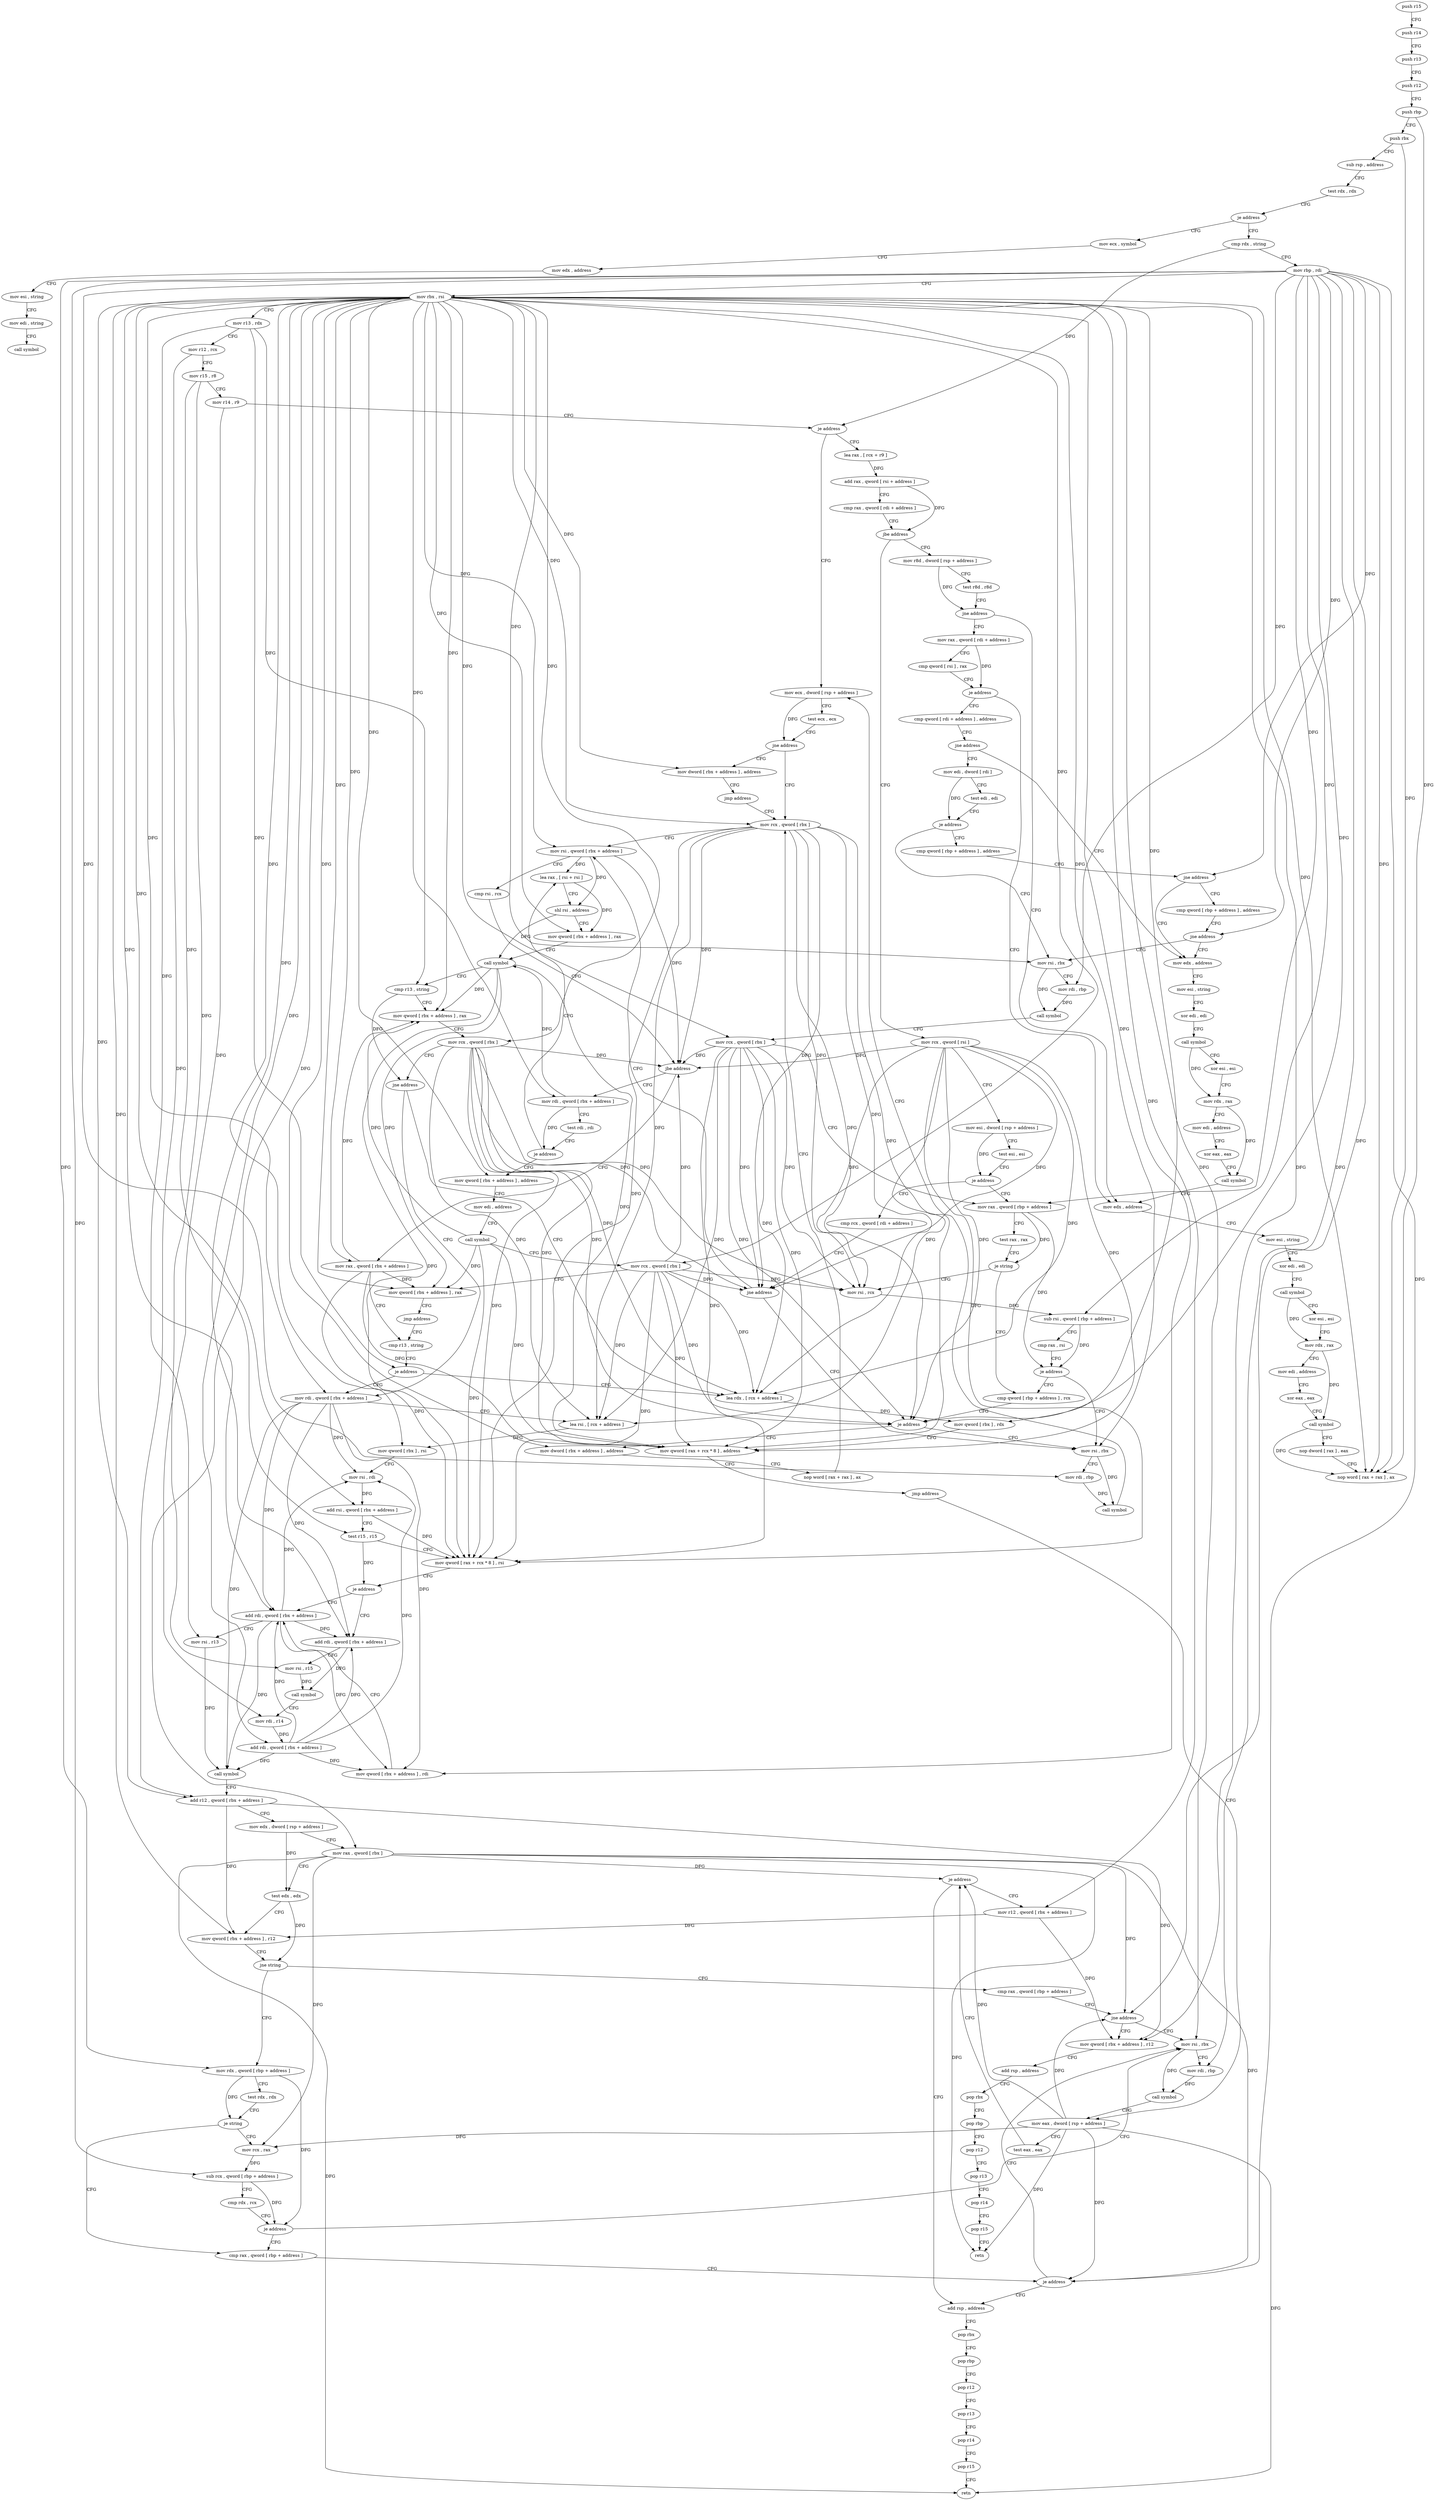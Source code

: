 digraph "func" {
"4258448" [label = "push r15" ]
"4258450" [label = "push r14" ]
"4258452" [label = "push r13" ]
"4258454" [label = "push r12" ]
"4258456" [label = "push rbp" ]
"4258457" [label = "push rbx" ]
"4258458" [label = "sub rsp , address" ]
"4258462" [label = "test rdx , rdx" ]
"4258465" [label = "je address" ]
"4259030" [label = "mov ecx , symbol" ]
"4258471" [label = "cmp rdx , string" ]
"4259035" [label = "mov edx , address" ]
"4259040" [label = "mov esi , string" ]
"4259045" [label = "mov edi , string" ]
"4259050" [label = "call symbol" ]
"4258478" [label = "mov rbp , rdi" ]
"4258481" [label = "mov rbx , rsi" ]
"4258484" [label = "mov r13 , rdx" ]
"4258487" [label = "mov r12 , rcx" ]
"4258490" [label = "mov r15 , r8" ]
"4258493" [label = "mov r14 , r9" ]
"4258496" [label = "je address" ]
"4258852" [label = "mov ecx , dword [ rsp + address ]" ]
"4258502" [label = "lea rax , [ rcx + r9 ]" ]
"4258856" [label = "test ecx , ecx" ]
"4258858" [label = "jne address" ]
"4258648" [label = "mov rcx , qword [ rbx ]" ]
"4258864" [label = "mov dword [ rbx + address ] , address" ]
"4258506" [label = "add rax , qword [ rsi + address ]" ]
"4258510" [label = "cmp rax , qword [ rdi + address ]" ]
"4258514" [label = "jbe address" ]
"4258816" [label = "mov rcx , qword [ rsi ]" ]
"4258520" [label = "mov r8d , dword [ rsp + address ]" ]
"4258651" [label = "mov rsi , qword [ rbx + address ]" ]
"4258871" [label = "jmp address" ]
"4258819" [label = "mov esi , dword [ rsp + address ]" ]
"4258823" [label = "test esi , esi" ]
"4258825" [label = "je address" ]
"4258600" [label = "mov rax , qword [ rbp + address ]" ]
"4258831" [label = "cmp rcx , qword [ rdi + address ]" ]
"4258525" [label = "test r8d , r8d" ]
"4258528" [label = "jne address" ]
"4259089" [label = "mov edx , address" ]
"4258534" [label = "mov rax , qword [ rdi + address ]" ]
"4258880" [label = "mov rdi , qword [ rbx + address ]" ]
"4258884" [label = "test rdi , rdi" ]
"4258887" [label = "je address" ]
"4259000" [label = "mov qword [ rbx + address ] , address" ]
"4258889" [label = "lea rax , [ rsi + rsi ]" ]
"4258664" [label = "mov rax , qword [ rbx + address ]" ]
"4258668" [label = "cmp r13 , string" ]
"4258604" [label = "test rax , rax" ]
"4258607" [label = "je string" ]
"4258625" [label = "cmp qword [ rbp + address ] , rcx" ]
"4258609" [label = "mov rsi , rcx" ]
"4258835" [label = "jne address" ]
"4258841" [label = "mov rsi , rbx" ]
"4259094" [label = "mov esi , string" ]
"4259099" [label = "xor edi , edi" ]
"4259101" [label = "call symbol" ]
"4259106" [label = "xor esi , esi" ]
"4259108" [label = "mov rdx , rax" ]
"4259111" [label = "mov edi , address" ]
"4259116" [label = "xor eax , eax" ]
"4259118" [label = "call symbol" ]
"4259123" [label = "nop dword [ rax ] , eax" ]
"4259126" [label = "nop word [ rax + rax ] , ax" ]
"4258538" [label = "cmp qword [ rsi ] , rax" ]
"4258541" [label = "je address" ]
"4258547" [label = "cmp qword [ rdi + address ] , address" ]
"4259008" [label = "mov edi , address" ]
"4259013" [label = "call symbol" ]
"4259018" [label = "mov rcx , qword [ rbx ]" ]
"4259021" [label = "mov qword [ rbx + address ] , rax" ]
"4259025" [label = "jmp address" ]
"4258893" [label = "shl rsi , address" ]
"4258897" [label = "mov qword [ rbx + address ] , rax" ]
"4258901" [label = "call symbol" ]
"4258906" [label = "cmp r13 , string" ]
"4258913" [label = "mov qword [ rbx + address ] , rax" ]
"4258917" [label = "mov rcx , qword [ rbx ]" ]
"4258920" [label = "jne address" ]
"4258681" [label = "mov rdi , qword [ rbx + address ]" ]
"4258926" [label = "lea rdx , [ rcx + address ]" ]
"4258930" [label = "mov qword [ rbx ] , rdx" ]
"4258933" [label = "mov qword [ rax + rcx * 8 ] , address" ]
"4258941" [label = "jmp address" ]
"4258961" [label = "mov eax , dword [ rsp + address ]" ]
"4258685" [label = "lea rsi , [ rcx + address ]" ]
"4258689" [label = "mov qword [ rbx ] , rsi" ]
"4258692" [label = "mov rsi , rdi" ]
"4258695" [label = "add rsi , qword [ rbx + address ]" ]
"4258699" [label = "test r15 , r15" ]
"4258702" [label = "mov qword [ rax + rcx * 8 ] , rsi" ]
"4258706" [label = "je address" ]
"4258731" [label = "add rdi , qword [ rbx + address ]" ]
"4258708" [label = "add rdi , qword [ rbx + address ]" ]
"4258629" [label = "je address" ]
"4258635" [label = "mov dword [ rbx + address ] , address" ]
"4258612" [label = "sub rsi , qword [ rbp + address ]" ]
"4258616" [label = "cmp rax , rsi" ]
"4258619" [label = "je address" ]
"4258655" [label = "cmp rsi , rcx" ]
"4258658" [label = "jbe address" ]
"4258844" [label = "mov rdi , rbp" ]
"4258847" [label = "call symbol" ]
"4258552" [label = "jne address" ]
"4259055" [label = "mov edx , address" ]
"4258558" [label = "mov edi , dword [ rdi ]" ]
"4258675" [label = "je address" ]
"4258965" [label = "test eax , eax" ]
"4258967" [label = "je address" ]
"4258801" [label = "add rsp , address" ]
"4258973" [label = "mov r12 , qword [ rbx + address ]" ]
"4258735" [label = "mov rsi , r13" ]
"4258738" [label = "call symbol" ]
"4258743" [label = "add r12 , qword [ rbx + address ]" ]
"4258747" [label = "mov edx , dword [ rsp + address ]" ]
"4258751" [label = "mov rax , qword [ rbx ]" ]
"4258754" [label = "test edx , edx" ]
"4258756" [label = "mov qword [ rbx + address ] , r12" ]
"4258760" [label = "jne string" ]
"4258944" [label = "cmp rax , qword [ rbp + address ]" ]
"4258766" [label = "mov rdx , qword [ rbp + address ]" ]
"4258712" [label = "mov rsi , r15" ]
"4258715" [label = "call symbol" ]
"4258720" [label = "mov rdi , r14" ]
"4258723" [label = "add rdi , qword [ rbx + address ]" ]
"4258727" [label = "mov qword [ rbx + address ] , rdi" ]
"4258642" [label = "nop word [ rax + rax ] , ax" ]
"4259060" [label = "mov esi , string" ]
"4259065" [label = "xor edi , edi" ]
"4259067" [label = "call symbol" ]
"4259072" [label = "xor esi , esi" ]
"4259074" [label = "mov rdx , rax" ]
"4259077" [label = "mov edi , address" ]
"4259082" [label = "xor eax , eax" ]
"4259084" [label = "call symbol" ]
"4258560" [label = "test edi , edi" ]
"4258562" [label = "je address" ]
"4258586" [label = "mov rsi , rbx" ]
"4258564" [label = "cmp qword [ rbp + address ] , address" ]
"4258805" [label = "pop rbx" ]
"4258806" [label = "pop rbp" ]
"4258807" [label = "pop r12" ]
"4258809" [label = "pop r13" ]
"4258811" [label = "pop r14" ]
"4258813" [label = "pop r15" ]
"4258815" [label = "retn" ]
"4258977" [label = "mov qword [ rbx + address ] , r12" ]
"4258948" [label = "jne address" ]
"4258950" [label = "mov rsi , rbx" ]
"4258770" [label = "test rdx , rdx" ]
"4258773" [label = "je string" ]
"4258791" [label = "cmp rax , qword [ rbp + address ]" ]
"4258775" [label = "mov rcx , rax" ]
"4258589" [label = "mov rdi , rbp" ]
"4258592" [label = "call symbol" ]
"4258597" [label = "mov rcx , qword [ rbx ]" ]
"4258569" [label = "jne address" ]
"4258575" [label = "cmp qword [ rbp + address ] , address" ]
"4258981" [label = "add rsp , address" ]
"4258985" [label = "pop rbx" ]
"4258986" [label = "pop rbp" ]
"4258987" [label = "pop r12" ]
"4258989" [label = "pop r13" ]
"4258991" [label = "pop r14" ]
"4258993" [label = "pop r15" ]
"4258995" [label = "retn" ]
"4258953" [label = "mov rdi , rbp" ]
"4258956" [label = "call symbol" ]
"4258795" [label = "je address" ]
"4258778" [label = "sub rcx , qword [ rbp + address ]" ]
"4258782" [label = "cmp rdx , rcx" ]
"4258785" [label = "je address" ]
"4258580" [label = "jne address" ]
"4258448" -> "4258450" [ label = "CFG" ]
"4258450" -> "4258452" [ label = "CFG" ]
"4258452" -> "4258454" [ label = "CFG" ]
"4258454" -> "4258456" [ label = "CFG" ]
"4258456" -> "4258457" [ label = "CFG" ]
"4258456" -> "4259126" [ label = "DFG" ]
"4258457" -> "4258458" [ label = "CFG" ]
"4258457" -> "4259126" [ label = "DFG" ]
"4258458" -> "4258462" [ label = "CFG" ]
"4258462" -> "4258465" [ label = "CFG" ]
"4258465" -> "4259030" [ label = "CFG" ]
"4258465" -> "4258471" [ label = "CFG" ]
"4259030" -> "4259035" [ label = "CFG" ]
"4258471" -> "4258478" [ label = "CFG" ]
"4258471" -> "4258496" [ label = "DFG" ]
"4259035" -> "4259040" [ label = "CFG" ]
"4259040" -> "4259045" [ label = "CFG" ]
"4259045" -> "4259050" [ label = "CFG" ]
"4258478" -> "4258481" [ label = "CFG" ]
"4258478" -> "4258600" [ label = "DFG" ]
"4258478" -> "4259126" [ label = "DFG" ]
"4258478" -> "4258629" [ label = "DFG" ]
"4258478" -> "4258612" [ label = "DFG" ]
"4258478" -> "4258844" [ label = "DFG" ]
"4258478" -> "4258589" [ label = "DFG" ]
"4258478" -> "4258569" [ label = "DFG" ]
"4258478" -> "4258580" [ label = "DFG" ]
"4258478" -> "4258948" [ label = "DFG" ]
"4258478" -> "4258766" [ label = "DFG" ]
"4258478" -> "4258953" [ label = "DFG" ]
"4258478" -> "4258795" [ label = "DFG" ]
"4258478" -> "4258778" [ label = "DFG" ]
"4258481" -> "4258484" [ label = "CFG" ]
"4258481" -> "4258648" [ label = "DFG" ]
"4258481" -> "4258864" [ label = "DFG" ]
"4258481" -> "4258651" [ label = "DFG" ]
"4258481" -> "4259126" [ label = "DFG" ]
"4258481" -> "4258880" [ label = "DFG" ]
"4258481" -> "4258664" [ label = "DFG" ]
"4258481" -> "4258841" [ label = "DFG" ]
"4258481" -> "4259000" [ label = "DFG" ]
"4258481" -> "4259018" [ label = "DFG" ]
"4258481" -> "4259021" [ label = "DFG" ]
"4258481" -> "4258897" [ label = "DFG" ]
"4258481" -> "4258913" [ label = "DFG" ]
"4258481" -> "4258917" [ label = "DFG" ]
"4258481" -> "4258635" [ label = "DFG" ]
"4258481" -> "4258681" [ label = "DFG" ]
"4258481" -> "4258689" [ label = "DFG" ]
"4258481" -> "4258695" [ label = "DFG" ]
"4258481" -> "4258930" [ label = "DFG" ]
"4258481" -> "4258586" [ label = "DFG" ]
"4258481" -> "4258597" [ label = "DFG" ]
"4258481" -> "4258731" [ label = "DFG" ]
"4258481" -> "4258743" [ label = "DFG" ]
"4258481" -> "4258751" [ label = "DFG" ]
"4258481" -> "4258756" [ label = "DFG" ]
"4258481" -> "4258708" [ label = "DFG" ]
"4258481" -> "4258723" [ label = "DFG" ]
"4258481" -> "4258727" [ label = "DFG" ]
"4258481" -> "4258973" [ label = "DFG" ]
"4258481" -> "4258977" [ label = "DFG" ]
"4258481" -> "4258950" [ label = "DFG" ]
"4258484" -> "4258487" [ label = "CFG" ]
"4258484" -> "4258906" [ label = "DFG" ]
"4258484" -> "4258675" [ label = "DFG" ]
"4258484" -> "4258735" [ label = "DFG" ]
"4258487" -> "4258490" [ label = "CFG" ]
"4258487" -> "4258743" [ label = "DFG" ]
"4258490" -> "4258493" [ label = "CFG" ]
"4258490" -> "4258699" [ label = "DFG" ]
"4258490" -> "4258712" [ label = "DFG" ]
"4258493" -> "4258496" [ label = "CFG" ]
"4258493" -> "4258720" [ label = "DFG" ]
"4258496" -> "4258852" [ label = "CFG" ]
"4258496" -> "4258502" [ label = "CFG" ]
"4258852" -> "4258856" [ label = "CFG" ]
"4258852" -> "4258858" [ label = "DFG" ]
"4258502" -> "4258506" [ label = "DFG" ]
"4258856" -> "4258858" [ label = "CFG" ]
"4258858" -> "4258648" [ label = "CFG" ]
"4258858" -> "4258864" [ label = "CFG" ]
"4258648" -> "4258651" [ label = "CFG" ]
"4258648" -> "4258658" [ label = "DFG" ]
"4258648" -> "4258835" [ label = "DFG" ]
"4258648" -> "4258629" [ label = "DFG" ]
"4258648" -> "4258609" [ label = "DFG" ]
"4258648" -> "4258685" [ label = "DFG" ]
"4258648" -> "4258702" [ label = "DFG" ]
"4258648" -> "4258926" [ label = "DFG" ]
"4258648" -> "4258933" [ label = "DFG" ]
"4258864" -> "4258871" [ label = "CFG" ]
"4258506" -> "4258510" [ label = "CFG" ]
"4258506" -> "4258514" [ label = "DFG" ]
"4258510" -> "4258514" [ label = "CFG" ]
"4258514" -> "4258816" [ label = "CFG" ]
"4258514" -> "4258520" [ label = "CFG" ]
"4258816" -> "4258819" [ label = "CFG" ]
"4258816" -> "4258658" [ label = "DFG" ]
"4258816" -> "4258835" [ label = "DFG" ]
"4258816" -> "4258629" [ label = "DFG" ]
"4258816" -> "4258609" [ label = "DFG" ]
"4258816" -> "4258685" [ label = "DFG" ]
"4258816" -> "4258702" [ label = "DFG" ]
"4258816" -> "4258926" [ label = "DFG" ]
"4258816" -> "4258933" [ label = "DFG" ]
"4258520" -> "4258525" [ label = "CFG" ]
"4258520" -> "4258528" [ label = "DFG" ]
"4258651" -> "4258655" [ label = "CFG" ]
"4258651" -> "4258658" [ label = "DFG" ]
"4258651" -> "4258889" [ label = "DFG" ]
"4258651" -> "4258893" [ label = "DFG" ]
"4258871" -> "4258648" [ label = "CFG" ]
"4258819" -> "4258823" [ label = "CFG" ]
"4258819" -> "4258825" [ label = "DFG" ]
"4258823" -> "4258825" [ label = "CFG" ]
"4258825" -> "4258600" [ label = "CFG" ]
"4258825" -> "4258831" [ label = "CFG" ]
"4258600" -> "4258604" [ label = "CFG" ]
"4258600" -> "4258607" [ label = "DFG" ]
"4258600" -> "4258619" [ label = "DFG" ]
"4258831" -> "4258835" [ label = "CFG" ]
"4258525" -> "4258528" [ label = "CFG" ]
"4258528" -> "4259089" [ label = "CFG" ]
"4258528" -> "4258534" [ label = "CFG" ]
"4259089" -> "4259094" [ label = "CFG" ]
"4258534" -> "4258538" [ label = "CFG" ]
"4258534" -> "4258541" [ label = "DFG" ]
"4258880" -> "4258884" [ label = "CFG" ]
"4258880" -> "4258887" [ label = "DFG" ]
"4258880" -> "4258901" [ label = "DFG" ]
"4258884" -> "4258887" [ label = "CFG" ]
"4258887" -> "4259000" [ label = "CFG" ]
"4258887" -> "4258889" [ label = "CFG" ]
"4259000" -> "4259008" [ label = "CFG" ]
"4258889" -> "4258893" [ label = "CFG" ]
"4258889" -> "4258897" [ label = "DFG" ]
"4258664" -> "4258668" [ label = "CFG" ]
"4258664" -> "4259021" [ label = "DFG" ]
"4258664" -> "4258913" [ label = "DFG" ]
"4258664" -> "4258702" [ label = "DFG" ]
"4258664" -> "4258933" [ label = "DFG" ]
"4258668" -> "4258675" [ label = "CFG" ]
"4258604" -> "4258607" [ label = "CFG" ]
"4258607" -> "4258625" [ label = "CFG" ]
"4258607" -> "4258609" [ label = "CFG" ]
"4258625" -> "4258629" [ label = "CFG" ]
"4258609" -> "4258612" [ label = "DFG" ]
"4258835" -> "4258651" [ label = "CFG" ]
"4258835" -> "4258841" [ label = "CFG" ]
"4258841" -> "4258844" [ label = "CFG" ]
"4258841" -> "4258847" [ label = "DFG" ]
"4259094" -> "4259099" [ label = "CFG" ]
"4259099" -> "4259101" [ label = "CFG" ]
"4259101" -> "4259106" [ label = "CFG" ]
"4259101" -> "4259108" [ label = "DFG" ]
"4259106" -> "4259108" [ label = "CFG" ]
"4259108" -> "4259111" [ label = "CFG" ]
"4259108" -> "4259118" [ label = "DFG" ]
"4259111" -> "4259116" [ label = "CFG" ]
"4259116" -> "4259118" [ label = "CFG" ]
"4259118" -> "4259123" [ label = "CFG" ]
"4259118" -> "4259126" [ label = "DFG" ]
"4259123" -> "4259126" [ label = "CFG" ]
"4258538" -> "4258541" [ label = "CFG" ]
"4258541" -> "4259089" [ label = "CFG" ]
"4258541" -> "4258547" [ label = "CFG" ]
"4258547" -> "4258552" [ label = "CFG" ]
"4259008" -> "4259013" [ label = "CFG" ]
"4259013" -> "4259018" [ label = "CFG" ]
"4259013" -> "4259021" [ label = "DFG" ]
"4259013" -> "4258913" [ label = "DFG" ]
"4259013" -> "4258702" [ label = "DFG" ]
"4259013" -> "4258933" [ label = "DFG" ]
"4259018" -> "4259021" [ label = "CFG" ]
"4259018" -> "4258658" [ label = "DFG" ]
"4259018" -> "4258629" [ label = "DFG" ]
"4259018" -> "4258609" [ label = "DFG" ]
"4259018" -> "4258835" [ label = "DFG" ]
"4259018" -> "4258685" [ label = "DFG" ]
"4259018" -> "4258702" [ label = "DFG" ]
"4259018" -> "4258926" [ label = "DFG" ]
"4259018" -> "4258933" [ label = "DFG" ]
"4259021" -> "4259025" [ label = "CFG" ]
"4259025" -> "4258668" [ label = "CFG" ]
"4258893" -> "4258897" [ label = "CFG" ]
"4258893" -> "4258901" [ label = "DFG" ]
"4258897" -> "4258901" [ label = "CFG" ]
"4258901" -> "4258906" [ label = "CFG" ]
"4258901" -> "4259021" [ label = "DFG" ]
"4258901" -> "4258913" [ label = "DFG" ]
"4258901" -> "4258702" [ label = "DFG" ]
"4258901" -> "4258933" [ label = "DFG" ]
"4258906" -> "4258913" [ label = "CFG" ]
"4258906" -> "4258920" [ label = "DFG" ]
"4258913" -> "4258917" [ label = "CFG" ]
"4258917" -> "4258920" [ label = "CFG" ]
"4258917" -> "4258658" [ label = "DFG" ]
"4258917" -> "4258629" [ label = "DFG" ]
"4258917" -> "4258609" [ label = "DFG" ]
"4258917" -> "4258835" [ label = "DFG" ]
"4258917" -> "4258685" [ label = "DFG" ]
"4258917" -> "4258702" [ label = "DFG" ]
"4258917" -> "4258926" [ label = "DFG" ]
"4258917" -> "4258933" [ label = "DFG" ]
"4258920" -> "4258681" [ label = "CFG" ]
"4258920" -> "4258926" [ label = "CFG" ]
"4258681" -> "4258685" [ label = "CFG" ]
"4258681" -> "4258692" [ label = "DFG" ]
"4258681" -> "4258731" [ label = "DFG" ]
"4258681" -> "4258738" [ label = "DFG" ]
"4258681" -> "4258708" [ label = "DFG" ]
"4258681" -> "4258727" [ label = "DFG" ]
"4258926" -> "4258930" [ label = "DFG" ]
"4258930" -> "4258933" [ label = "CFG" ]
"4258933" -> "4258941" [ label = "CFG" ]
"4258941" -> "4258961" [ label = "CFG" ]
"4258961" -> "4258965" [ label = "CFG" ]
"4258961" -> "4258967" [ label = "DFG" ]
"4258961" -> "4258948" [ label = "DFG" ]
"4258961" -> "4258815" [ label = "DFG" ]
"4258961" -> "4258995" [ label = "DFG" ]
"4258961" -> "4258795" [ label = "DFG" ]
"4258961" -> "4258775" [ label = "DFG" ]
"4258685" -> "4258689" [ label = "DFG" ]
"4258689" -> "4258692" [ label = "CFG" ]
"4258692" -> "4258695" [ label = "DFG" ]
"4258695" -> "4258699" [ label = "CFG" ]
"4258695" -> "4258702" [ label = "DFG" ]
"4258699" -> "4258702" [ label = "CFG" ]
"4258699" -> "4258706" [ label = "DFG" ]
"4258702" -> "4258706" [ label = "CFG" ]
"4258706" -> "4258731" [ label = "CFG" ]
"4258706" -> "4258708" [ label = "CFG" ]
"4258731" -> "4258735" [ label = "CFG" ]
"4258731" -> "4258692" [ label = "DFG" ]
"4258731" -> "4258738" [ label = "DFG" ]
"4258731" -> "4258708" [ label = "DFG" ]
"4258731" -> "4258727" [ label = "DFG" ]
"4258708" -> "4258712" [ label = "CFG" ]
"4258708" -> "4258715" [ label = "DFG" ]
"4258629" -> "4258841" [ label = "CFG" ]
"4258629" -> "4258635" [ label = "CFG" ]
"4258635" -> "4258642" [ label = "CFG" ]
"4258612" -> "4258616" [ label = "CFG" ]
"4258612" -> "4258619" [ label = "DFG" ]
"4258616" -> "4258619" [ label = "CFG" ]
"4258619" -> "4258841" [ label = "CFG" ]
"4258619" -> "4258625" [ label = "CFG" ]
"4258655" -> "4258658" [ label = "CFG" ]
"4258658" -> "4258880" [ label = "CFG" ]
"4258658" -> "4258664" [ label = "CFG" ]
"4258844" -> "4258847" [ label = "DFG" ]
"4258847" -> "4258852" [ label = "CFG" ]
"4258552" -> "4259055" [ label = "CFG" ]
"4258552" -> "4258558" [ label = "CFG" ]
"4259055" -> "4259060" [ label = "CFG" ]
"4258558" -> "4258560" [ label = "CFG" ]
"4258558" -> "4258562" [ label = "DFG" ]
"4258675" -> "4258926" [ label = "CFG" ]
"4258675" -> "4258681" [ label = "CFG" ]
"4258965" -> "4258967" [ label = "CFG" ]
"4258967" -> "4258801" [ label = "CFG" ]
"4258967" -> "4258973" [ label = "CFG" ]
"4258801" -> "4258805" [ label = "CFG" ]
"4258973" -> "4258977" [ label = "DFG" ]
"4258973" -> "4258756" [ label = "DFG" ]
"4258735" -> "4258738" [ label = "DFG" ]
"4258738" -> "4258743" [ label = "CFG" ]
"4258743" -> "4258747" [ label = "CFG" ]
"4258743" -> "4258756" [ label = "DFG" ]
"4258743" -> "4258977" [ label = "DFG" ]
"4258747" -> "4258751" [ label = "CFG" ]
"4258747" -> "4258754" [ label = "DFG" ]
"4258751" -> "4258754" [ label = "CFG" ]
"4258751" -> "4258967" [ label = "DFG" ]
"4258751" -> "4258948" [ label = "DFG" ]
"4258751" -> "4258815" [ label = "DFG" ]
"4258751" -> "4258995" [ label = "DFG" ]
"4258751" -> "4258795" [ label = "DFG" ]
"4258751" -> "4258775" [ label = "DFG" ]
"4258754" -> "4258756" [ label = "CFG" ]
"4258754" -> "4258760" [ label = "DFG" ]
"4258756" -> "4258760" [ label = "CFG" ]
"4258760" -> "4258944" [ label = "CFG" ]
"4258760" -> "4258766" [ label = "CFG" ]
"4258944" -> "4258948" [ label = "CFG" ]
"4258766" -> "4258770" [ label = "CFG" ]
"4258766" -> "4258773" [ label = "DFG" ]
"4258766" -> "4258785" [ label = "DFG" ]
"4258712" -> "4258715" [ label = "DFG" ]
"4258715" -> "4258720" [ label = "CFG" ]
"4258720" -> "4258723" [ label = "DFG" ]
"4258723" -> "4258727" [ label = "DFG" ]
"4258723" -> "4258692" [ label = "DFG" ]
"4258723" -> "4258731" [ label = "DFG" ]
"4258723" -> "4258738" [ label = "DFG" ]
"4258723" -> "4258708" [ label = "DFG" ]
"4258727" -> "4258731" [ label = "CFG" ]
"4258642" -> "4258648" [ label = "CFG" ]
"4259060" -> "4259065" [ label = "CFG" ]
"4259065" -> "4259067" [ label = "CFG" ]
"4259067" -> "4259072" [ label = "CFG" ]
"4259067" -> "4259074" [ label = "DFG" ]
"4259072" -> "4259074" [ label = "CFG" ]
"4259074" -> "4259077" [ label = "CFG" ]
"4259074" -> "4259084" [ label = "DFG" ]
"4259077" -> "4259082" [ label = "CFG" ]
"4259082" -> "4259084" [ label = "CFG" ]
"4259084" -> "4259089" [ label = "CFG" ]
"4258560" -> "4258562" [ label = "CFG" ]
"4258562" -> "4258586" [ label = "CFG" ]
"4258562" -> "4258564" [ label = "CFG" ]
"4258586" -> "4258589" [ label = "CFG" ]
"4258586" -> "4258592" [ label = "DFG" ]
"4258564" -> "4258569" [ label = "CFG" ]
"4258805" -> "4258806" [ label = "CFG" ]
"4258806" -> "4258807" [ label = "CFG" ]
"4258807" -> "4258809" [ label = "CFG" ]
"4258809" -> "4258811" [ label = "CFG" ]
"4258811" -> "4258813" [ label = "CFG" ]
"4258813" -> "4258815" [ label = "CFG" ]
"4258977" -> "4258981" [ label = "CFG" ]
"4258948" -> "4258977" [ label = "CFG" ]
"4258948" -> "4258950" [ label = "CFG" ]
"4258950" -> "4258953" [ label = "CFG" ]
"4258950" -> "4258956" [ label = "DFG" ]
"4258770" -> "4258773" [ label = "CFG" ]
"4258773" -> "4258791" [ label = "CFG" ]
"4258773" -> "4258775" [ label = "CFG" ]
"4258791" -> "4258795" [ label = "CFG" ]
"4258775" -> "4258778" [ label = "DFG" ]
"4258589" -> "4258592" [ label = "DFG" ]
"4258592" -> "4258597" [ label = "CFG" ]
"4258597" -> "4258600" [ label = "CFG" ]
"4258597" -> "4258658" [ label = "DFG" ]
"4258597" -> "4258629" [ label = "DFG" ]
"4258597" -> "4258609" [ label = "DFG" ]
"4258597" -> "4258685" [ label = "DFG" ]
"4258597" -> "4258926" [ label = "DFG" ]
"4258597" -> "4258933" [ label = "DFG" ]
"4258597" -> "4258835" [ label = "DFG" ]
"4258597" -> "4258702" [ label = "DFG" ]
"4258569" -> "4259055" [ label = "CFG" ]
"4258569" -> "4258575" [ label = "CFG" ]
"4258575" -> "4258580" [ label = "CFG" ]
"4258981" -> "4258985" [ label = "CFG" ]
"4258985" -> "4258986" [ label = "CFG" ]
"4258986" -> "4258987" [ label = "CFG" ]
"4258987" -> "4258989" [ label = "CFG" ]
"4258989" -> "4258991" [ label = "CFG" ]
"4258991" -> "4258993" [ label = "CFG" ]
"4258993" -> "4258995" [ label = "CFG" ]
"4258953" -> "4258956" [ label = "DFG" ]
"4258956" -> "4258961" [ label = "CFG" ]
"4258795" -> "4258950" [ label = "CFG" ]
"4258795" -> "4258801" [ label = "CFG" ]
"4258778" -> "4258782" [ label = "CFG" ]
"4258778" -> "4258785" [ label = "DFG" ]
"4258782" -> "4258785" [ label = "CFG" ]
"4258785" -> "4258950" [ label = "CFG" ]
"4258785" -> "4258791" [ label = "CFG" ]
"4258580" -> "4259055" [ label = "CFG" ]
"4258580" -> "4258586" [ label = "CFG" ]
}
